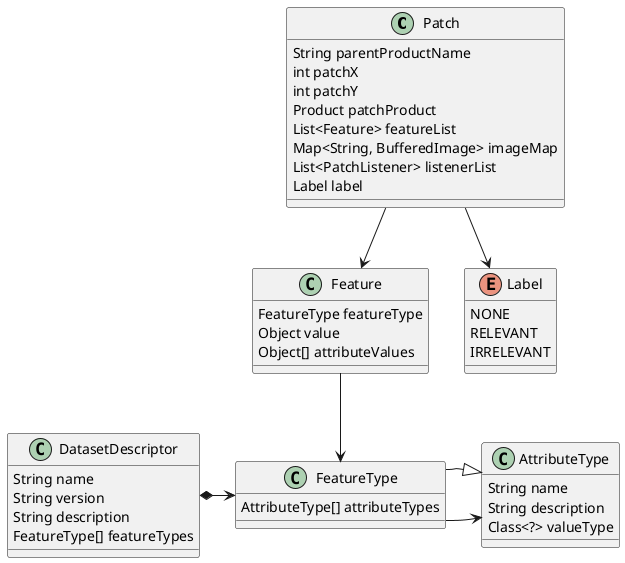 @startuml
class Patch {
    String parentProductName
    int patchX
    int patchY
    Product patchProduct
    List<Feature> featureList
    Map<String, BufferedImage> imageMap
    List<PatchListener> listenerList
    Label label
}

class AttributeType {
    String name
    String description
    Class<?> valueType
}

class Feature {
    FeatureType featureType
    Object value
    Object[] attributeValues
}

class FeatureType {
    AttributeType[] attributeTypes
}

class DatasetDescriptor {
    String name
    String version
    String description
    FeatureType[] featureTypes
}

enum Label {
    NONE
    RELEVANT
    IRRELEVANT
}

Feature --> FeatureType
FeatureType --> AttributeType

AttributeType <|- FeatureType

DatasetDescriptor *-> FeatureType

Patch --> Label
Patch --> Feature

@enduml
